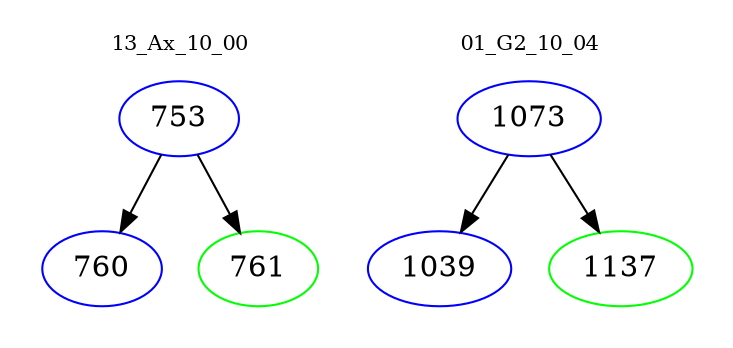 digraph{
subgraph cluster_0 {
color = white
label = "13_Ax_10_00";
fontsize=10;
T0_753 [label="753", color="blue"]
T0_753 -> T0_760 [color="black"]
T0_760 [label="760", color="blue"]
T0_753 -> T0_761 [color="black"]
T0_761 [label="761", color="green"]
}
subgraph cluster_1 {
color = white
label = "01_G2_10_04";
fontsize=10;
T1_1073 [label="1073", color="blue"]
T1_1073 -> T1_1039 [color="black"]
T1_1039 [label="1039", color="blue"]
T1_1073 -> T1_1137 [color="black"]
T1_1137 [label="1137", color="green"]
}
}
